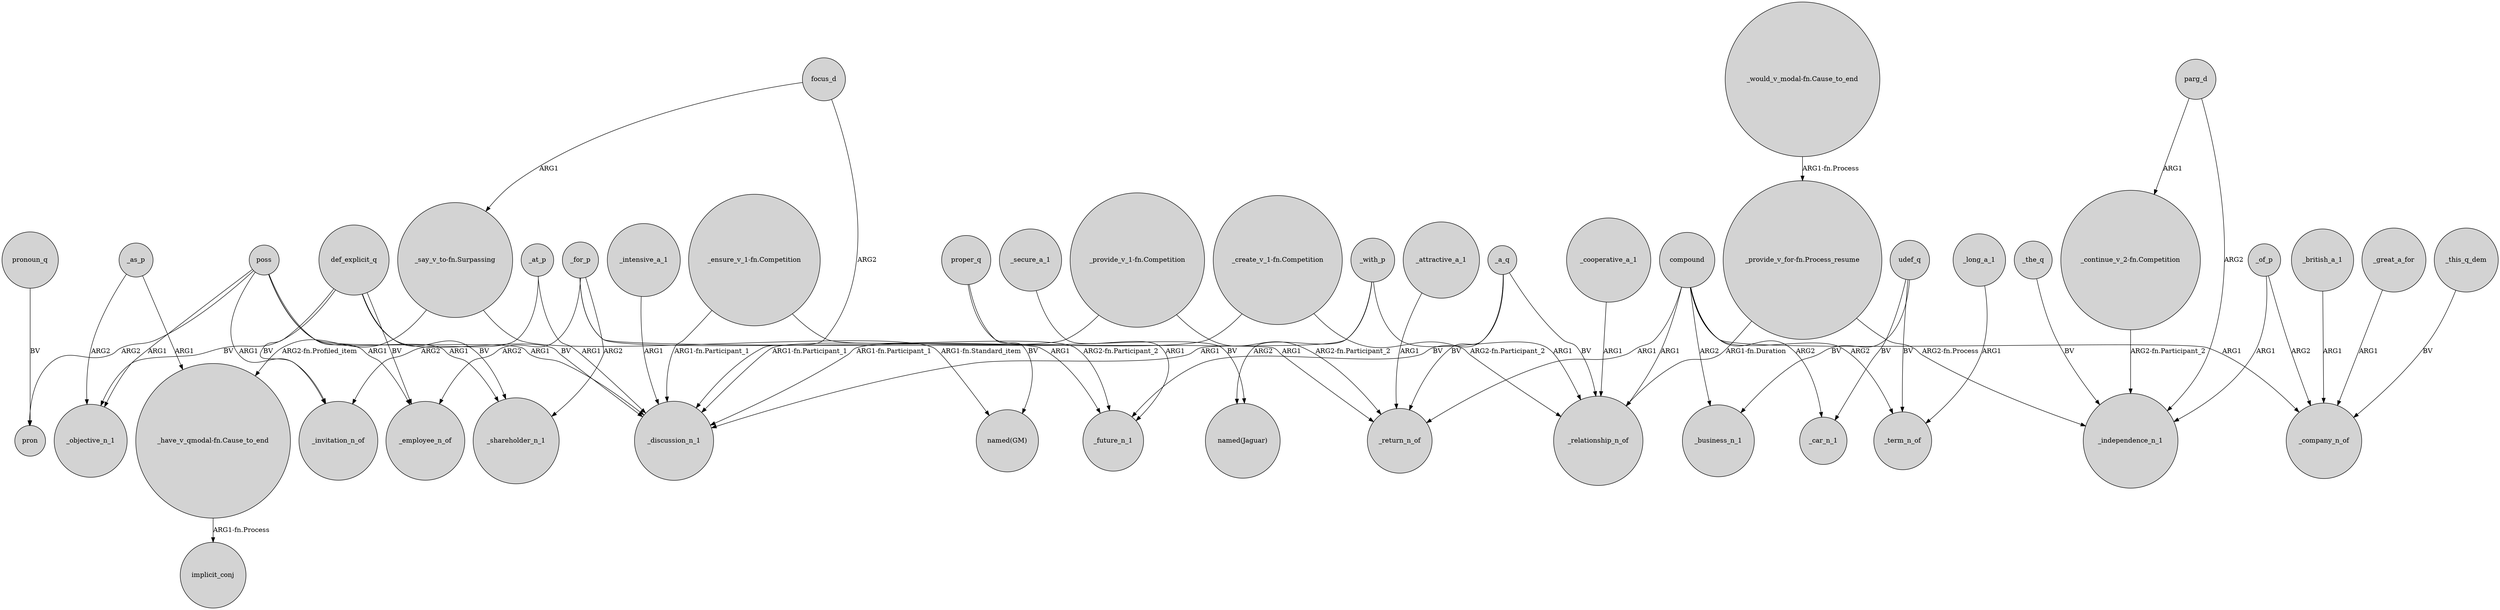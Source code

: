 digraph {
	node [shape=circle style=filled]
	def_explicit_q -> _discussion_n_1 [label=BV]
	udef_q -> _term_n_of [label=BV]
	focus_d -> _discussion_n_1 [label=ARG2]
	_at_p -> _invitation_n_of [label=ARG2]
	def_explicit_q -> _invitation_n_of [label=BV]
	_cooperative_a_1 -> _relationship_n_of [label=ARG1]
	_the_q -> _independence_n_1 [label=BV]
	compound -> _term_n_of [label=ARG2]
	poss -> _employee_n_of [label=ARG1]
	"_provide_v_for-fn.Process_resume" -> _relationship_n_of [label="ARG1-fn.Duration"]
	"_say_v_to-fn.Surpassing" -> "_have_v_qmodal-fn.Cause_to_end" [label="ARG2-fn.Profiled_item"]
	poss -> _objective_n_1 [label=ARG1]
	parg_d -> _independence_n_1 [label=ARG2]
	"_create_v_1-fn.Competition" -> _relationship_n_of [label="ARG2-fn.Participant_2"]
	"_ensure_v_1-fn.Competition" -> _discussion_n_1 [label="ARG1-fn.Participant_1"]
	proper_q -> "named(GM)" [label=BV]
	parg_d -> "_continue_v_2-fn.Competition" [label=ARG1]
	_british_a_1 -> _company_n_of [label=ARG1]
	_long_a_1 -> _term_n_of [label=ARG1]
	"_continue_v_2-fn.Competition" -> _independence_n_1 [label="ARG2-fn.Participant_2"]
	compound -> _company_n_of [label=ARG1]
	"_create_v_1-fn.Competition" -> _discussion_n_1 [label="ARG1-fn.Participant_1"]
	"_say_v_to-fn.Surpassing" -> "named(GM)" [label="ARG1-fn.Standard_item"]
	_as_p -> _objective_n_1 [label=ARG2]
	def_explicit_q -> _objective_n_1 [label=BV]
	udef_q -> _business_n_1 [label=BV]
	_with_p -> _relationship_n_of [label=ARG1]
	"_provide_v_for-fn.Process_resume" -> _independence_n_1 [label="ARG2-fn.Process"]
	def_explicit_q -> _employee_n_of [label=BV]
	_for_p -> _employee_n_of [label=ARG2]
	poss -> _discussion_n_1 [label=ARG1]
	compound -> _relationship_n_of [label=ARG1]
	_with_p -> _discussion_n_1 [label=ARG1]
	pronoun_q -> pron [label=BV]
	poss -> pron [label=ARG2]
	_of_p -> _independence_n_1 [label=ARG1]
	_attractive_a_1 -> _return_n_of [label=ARG1]
	"_provide_v_1-fn.Competition" -> _discussion_n_1 [label="ARG1-fn.Participant_1"]
	_for_p -> _shareholder_n_1 [label=ARG2]
	_for_p -> _future_n_1 [label=ARG1]
	"_ensure_v_1-fn.Competition" -> _future_n_1 [label="ARG2-fn.Participant_2"]
	_with_p -> "named(Jaguar)" [label=ARG2]
	def_explicit_q -> _shareholder_n_1 [label=BV]
	compound -> _car_n_1 [label=ARG2]
	poss -> _shareholder_n_1 [label=ARG1]
	udef_q -> _car_n_1 [label=BV]
	proper_q -> "named(Jaguar)" [label=BV]
	compound -> _return_n_of [label=ARG1]
	_at_p -> _discussion_n_1 [label=ARG1]
	_great_a_for -> _company_n_of [label=ARG1]
	poss -> _invitation_n_of [label=ARG1]
	compound -> _business_n_1 [label=ARG2]
	_intensive_a_1 -> _discussion_n_1 [label=ARG1]
	"_have_v_qmodal-fn.Cause_to_end" -> implicit_conj [label="ARG1-fn.Process"]
	_of_p -> _company_n_of [label=ARG2]
	_a_q -> _return_n_of [label=BV]
	_a_q -> _future_n_1 [label=BV]
	focus_d -> "_say_v_to-fn.Surpassing" [label=ARG1]
	"_provide_v_1-fn.Competition" -> _return_n_of [label="ARG2-fn.Participant_2"]
	"_would_v_modal-fn.Cause_to_end" -> "_provide_v_for-fn.Process_resume" [label="ARG1-fn.Process"]
	_as_p -> "_have_v_qmodal-fn.Cause_to_end" [label=ARG1]
	_this_q_dem -> _company_n_of [label=BV]
	_secure_a_1 -> _future_n_1 [label=ARG1]
	_a_q -> _relationship_n_of [label=BV]
	_for_p -> _return_n_of [label=ARG1]
}
